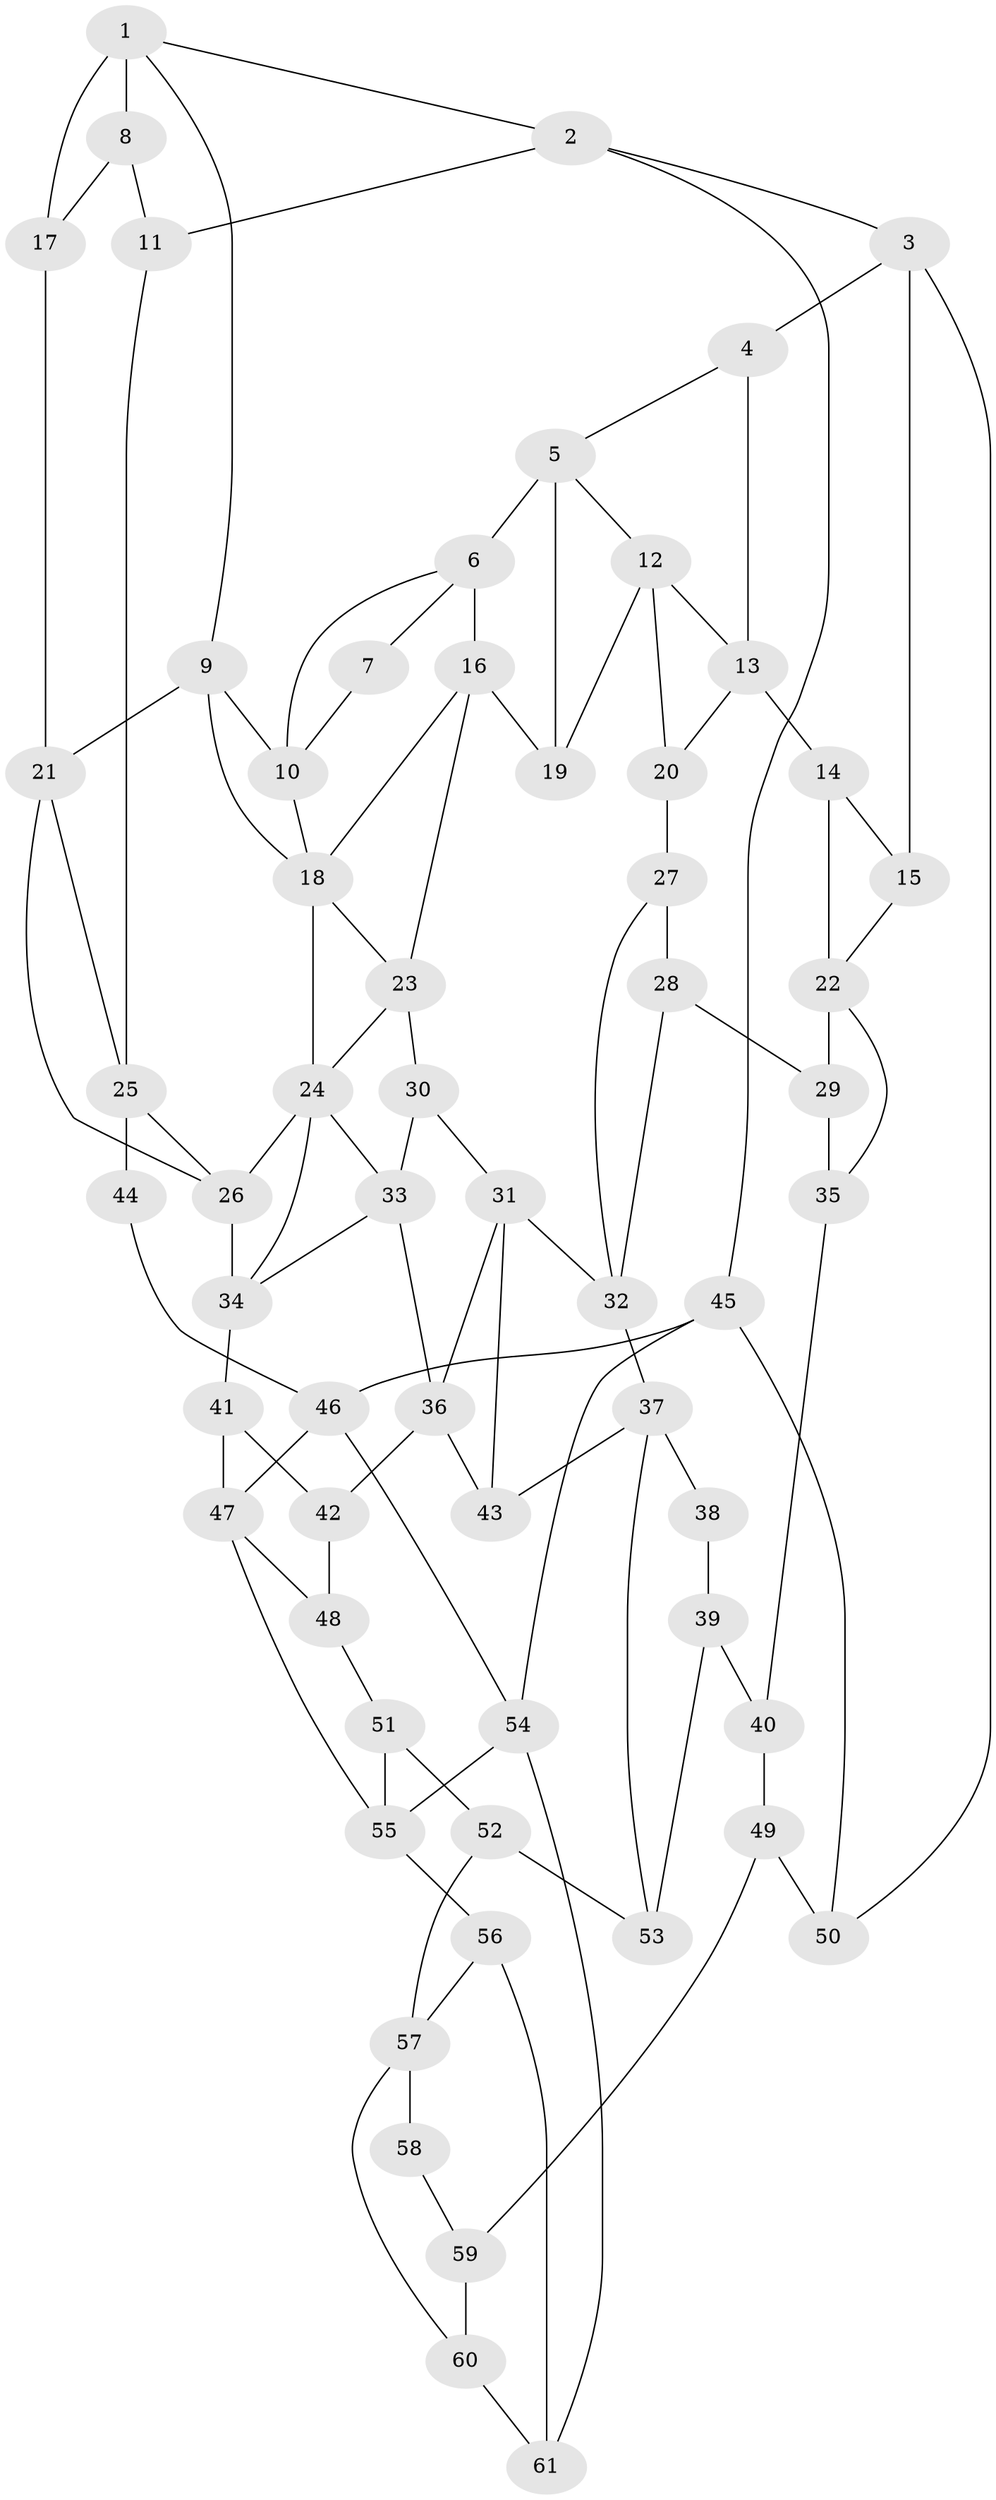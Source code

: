 // original degree distribution, {3: 0.013513513513513514, 6: 0.20270270270270271, 5: 0.5675675675675675, 4: 0.21621621621621623}
// Generated by graph-tools (version 1.1) at 2025/54/03/04/25 22:54:36]
// undirected, 61 vertices, 105 edges
graph export_dot {
  node [color=gray90,style=filled];
  1;
  2;
  3;
  4;
  5;
  6;
  7;
  8;
  9;
  10;
  11;
  12;
  13;
  14;
  15;
  16;
  17;
  18;
  19;
  20;
  21;
  22;
  23;
  24;
  25;
  26;
  27;
  28;
  29;
  30;
  31;
  32;
  33;
  34;
  35;
  36;
  37;
  38;
  39;
  40;
  41;
  42;
  43;
  44;
  45;
  46;
  47;
  48;
  49;
  50;
  51;
  52;
  53;
  54;
  55;
  56;
  57;
  58;
  59;
  60;
  61;
  1 -- 2 [weight=1.0];
  1 -- 8 [weight=2.0];
  1 -- 9 [weight=1.0];
  1 -- 17 [weight=1.0];
  2 -- 3 [weight=1.0];
  2 -- 11 [weight=1.0];
  2 -- 45 [weight=1.0];
  3 -- 4 [weight=1.0];
  3 -- 15 [weight=1.0];
  3 -- 50 [weight=1.0];
  4 -- 5 [weight=1.0];
  4 -- 13 [weight=2.0];
  5 -- 6 [weight=2.0];
  5 -- 12 [weight=1.0];
  5 -- 19 [weight=1.0];
  6 -- 7 [weight=1.0];
  6 -- 10 [weight=1.0];
  6 -- 16 [weight=2.0];
  7 -- 10 [weight=1.0];
  8 -- 11 [weight=1.0];
  8 -- 17 [weight=3.0];
  9 -- 10 [weight=2.0];
  9 -- 18 [weight=1.0];
  9 -- 21 [weight=1.0];
  10 -- 18 [weight=1.0];
  11 -- 25 [weight=1.0];
  12 -- 13 [weight=1.0];
  12 -- 19 [weight=1.0];
  12 -- 20 [weight=1.0];
  13 -- 14 [weight=2.0];
  13 -- 20 [weight=1.0];
  14 -- 15 [weight=1.0];
  14 -- 22 [weight=3.0];
  15 -- 22 [weight=1.0];
  16 -- 18 [weight=1.0];
  16 -- 19 [weight=1.0];
  16 -- 23 [weight=1.0];
  17 -- 21 [weight=2.0];
  18 -- 23 [weight=1.0];
  18 -- 24 [weight=1.0];
  20 -- 27 [weight=1.0];
  21 -- 25 [weight=1.0];
  21 -- 26 [weight=1.0];
  22 -- 29 [weight=1.0];
  22 -- 35 [weight=1.0];
  23 -- 24 [weight=1.0];
  23 -- 30 [weight=1.0];
  24 -- 26 [weight=1.0];
  24 -- 33 [weight=1.0];
  24 -- 34 [weight=1.0];
  25 -- 26 [weight=2.0];
  25 -- 44 [weight=2.0];
  26 -- 34 [weight=1.0];
  27 -- 28 [weight=1.0];
  27 -- 32 [weight=1.0];
  28 -- 29 [weight=1.0];
  28 -- 32 [weight=1.0];
  29 -- 35 [weight=1.0];
  30 -- 31 [weight=1.0];
  30 -- 33 [weight=1.0];
  31 -- 32 [weight=2.0];
  31 -- 36 [weight=1.0];
  31 -- 43 [weight=1.0];
  32 -- 37 [weight=2.0];
  33 -- 34 [weight=1.0];
  33 -- 36 [weight=1.0];
  34 -- 41 [weight=2.0];
  35 -- 40 [weight=1.0];
  36 -- 42 [weight=2.0];
  36 -- 43 [weight=1.0];
  37 -- 38 [weight=1.0];
  37 -- 43 [weight=1.0];
  37 -- 53 [weight=1.0];
  38 -- 39 [weight=2.0];
  39 -- 40 [weight=2.0];
  39 -- 53 [weight=2.0];
  40 -- 49 [weight=2.0];
  41 -- 42 [weight=2.0];
  41 -- 47 [weight=1.0];
  42 -- 48 [weight=2.0];
  44 -- 46 [weight=2.0];
  45 -- 46 [weight=1.0];
  45 -- 50 [weight=1.0];
  45 -- 54 [weight=1.0];
  46 -- 47 [weight=1.0];
  46 -- 54 [weight=1.0];
  47 -- 48 [weight=1.0];
  47 -- 55 [weight=1.0];
  48 -- 51 [weight=1.0];
  49 -- 50 [weight=2.0];
  49 -- 59 [weight=2.0];
  51 -- 52 [weight=1.0];
  51 -- 55 [weight=1.0];
  52 -- 53 [weight=2.0];
  52 -- 57 [weight=2.0];
  54 -- 55 [weight=2.0];
  54 -- 61 [weight=2.0];
  55 -- 56 [weight=1.0];
  56 -- 57 [weight=2.0];
  56 -- 61 [weight=1.0];
  57 -- 58 [weight=1.0];
  57 -- 60 [weight=1.0];
  58 -- 59 [weight=2.0];
  59 -- 60 [weight=2.0];
  60 -- 61 [weight=2.0];
}
